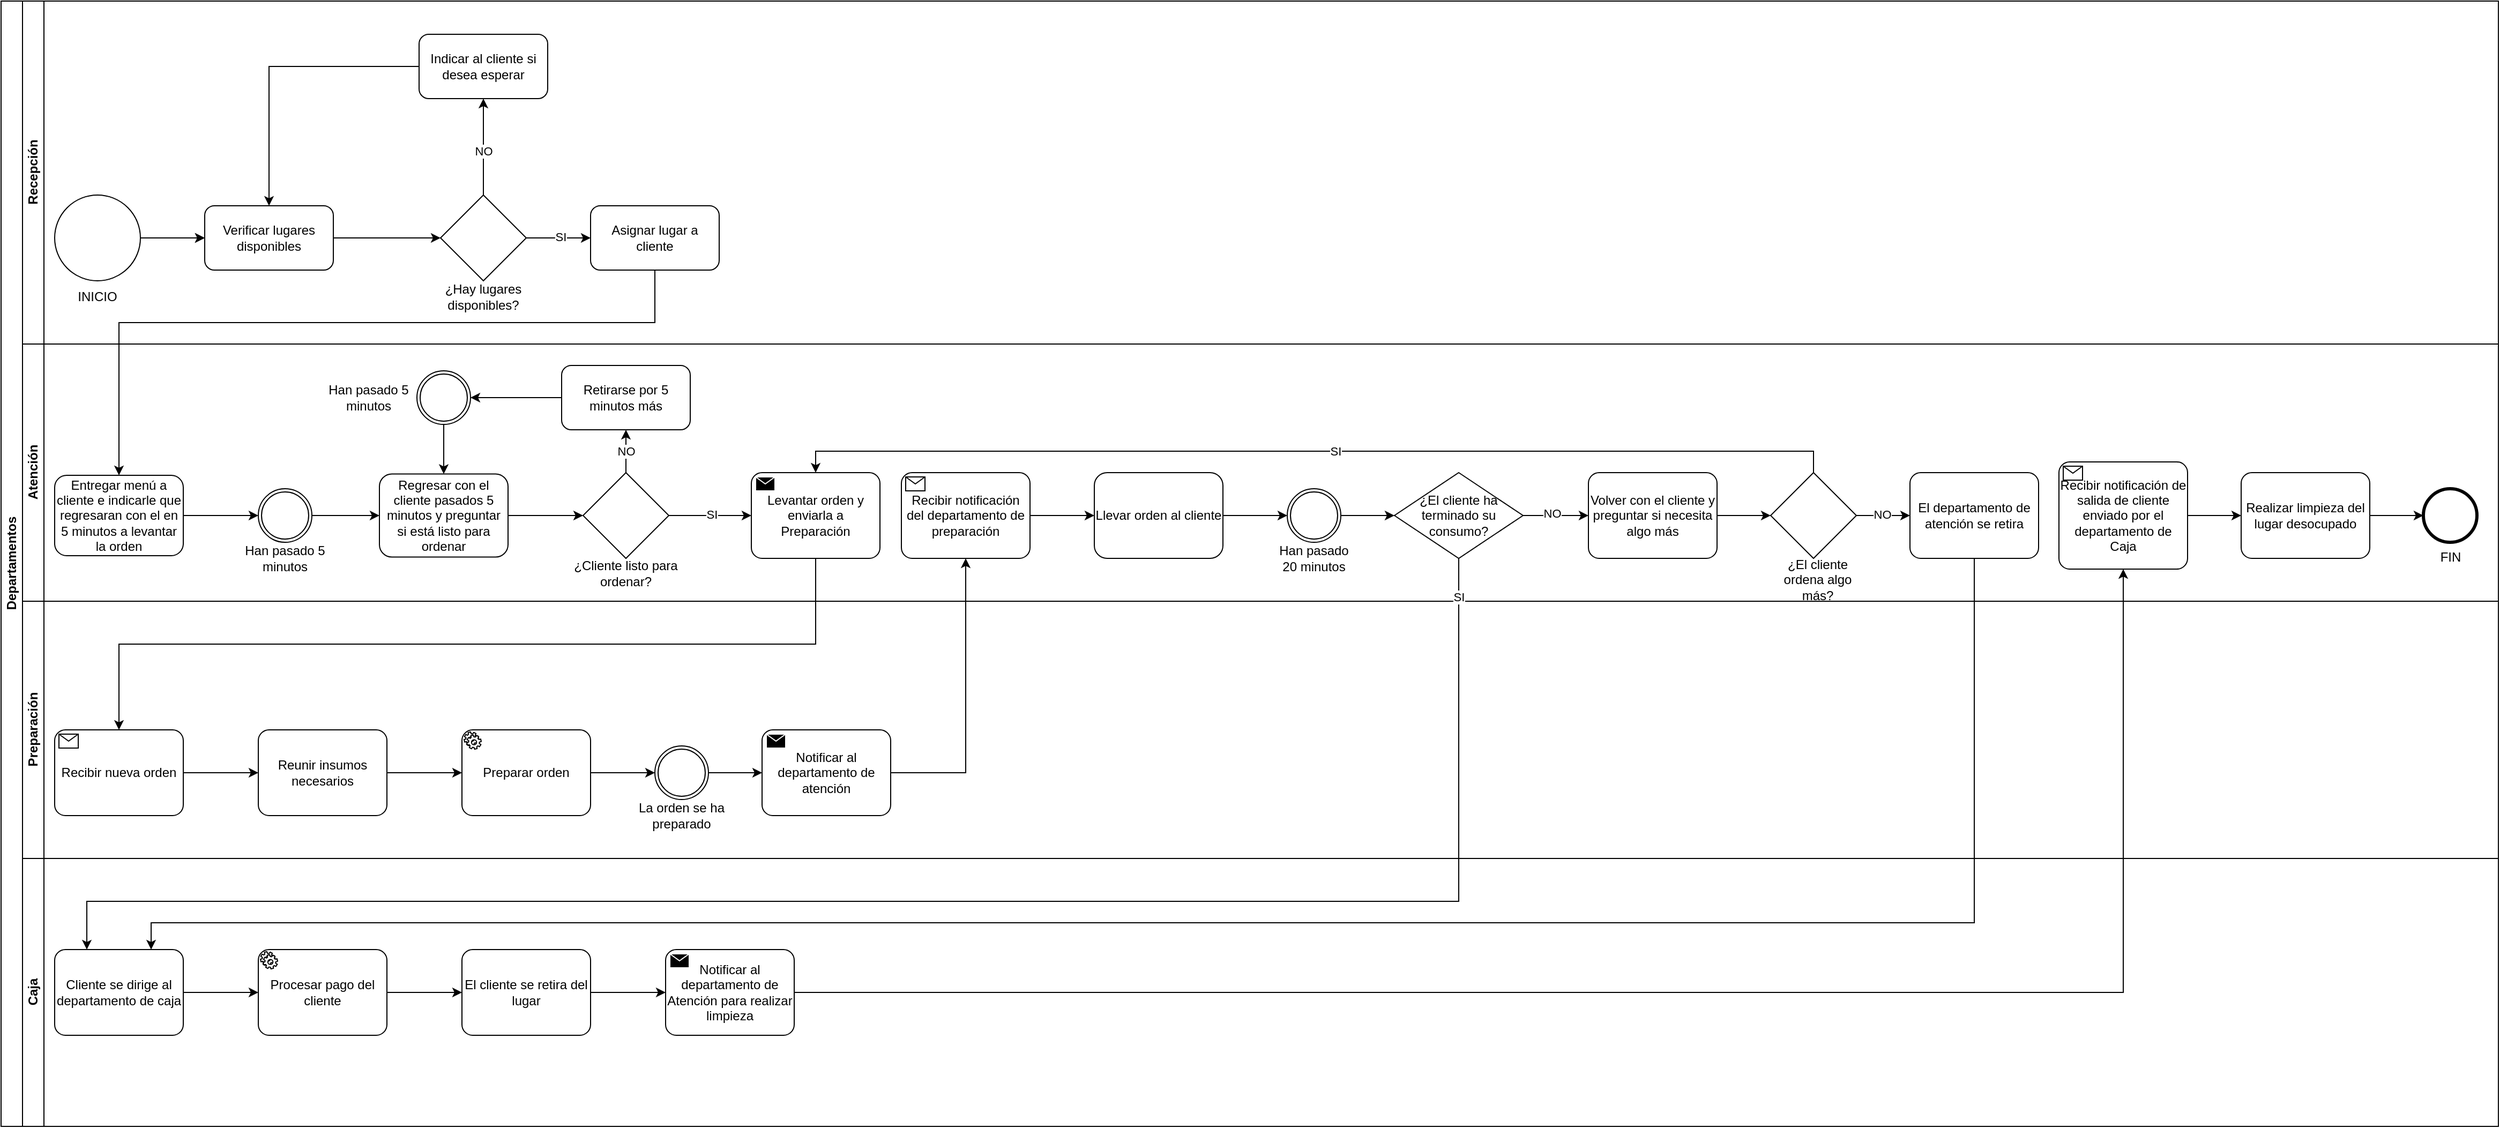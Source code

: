 <mxfile version="24.6.5" type="google">
  <diagram name="Página-1" id="NrdePzJKTQTXTVPasKcM">
    <mxGraphModel grid="1" page="1" gridSize="10" guides="1" tooltips="1" connect="1" arrows="1" fold="1" pageScale="1" pageWidth="1169" pageHeight="827" math="0" shadow="0">
      <root>
        <mxCell id="0" />
        <mxCell id="1" parent="0" />
        <mxCell id="AXfnlpp03v3qMpow7bG9-137" value="" style="group" connectable="0" vertex="1" parent="1">
          <mxGeometry x="10" y="10" width="2330" height="1050" as="geometry" />
        </mxCell>
        <mxCell id="AXfnlpp03v3qMpow7bG9-104" style="edgeStyle=orthogonalEdgeStyle;rounded=0;orthogonalLoop=1;jettySize=auto;html=1;exitX=1;exitY=0.5;exitDx=0;exitDy=0;entryX=0;entryY=0.5;entryDx=0;entryDy=0;entryPerimeter=0;" edge="1" parent="AXfnlpp03v3qMpow7bG9-137" source="AXfnlpp03v3qMpow7bG9-125" target="AXfnlpp03v3qMpow7bG9-96">
          <mxGeometry relative="1" as="geometry">
            <mxPoint x="1320" y="480" as="sourcePoint" />
            <mxPoint x="1530" y="620" as="targetPoint" />
          </mxGeometry>
        </mxCell>
        <mxCell id="AXfnlpp03v3qMpow7bG9-129" value="NO" style="edgeLabel;html=1;align=center;verticalAlign=middle;resizable=0;points=[];container=0;" connectable="0" vertex="1" parent="AXfnlpp03v3qMpow7bG9-104">
          <mxGeometry x="-0.137" y="2" relative="1" as="geometry">
            <mxPoint as="offset" />
          </mxGeometry>
        </mxCell>
        <mxCell id="AXfnlpp03v3qMpow7bG9-13" value="Departamentos" style="swimlane;childLayout=stackLayout;resizeParent=1;resizeParentMax=0;horizontal=0;startSize=20;horizontalStack=0;html=1;container=0;" vertex="1" parent="AXfnlpp03v3qMpow7bG9-137">
          <mxGeometry width="2330" height="1050" as="geometry" />
        </mxCell>
        <mxCell id="AXfnlpp03v3qMpow7bG9-14" value="Recepción" style="swimlane;startSize=20;horizontal=0;html=1;container=0;" vertex="1" parent="AXfnlpp03v3qMpow7bG9-137">
          <mxGeometry x="20" width="2310" height="320" as="geometry" />
        </mxCell>
        <mxCell id="AXfnlpp03v3qMpow7bG9-15" value="Atención" style="swimlane;startSize=20;horizontal=0;html=1;container=0;" vertex="1" parent="AXfnlpp03v3qMpow7bG9-137">
          <mxGeometry x="20" y="320" width="2310" height="240" as="geometry" />
        </mxCell>
        <mxCell id="AXfnlpp03v3qMpow7bG9-16" value="Preparación" style="swimlane;startSize=20;horizontal=0;html=1;container=0;" vertex="1" parent="AXfnlpp03v3qMpow7bG9-137">
          <mxGeometry x="20" y="560" width="2310" height="240" as="geometry" />
        </mxCell>
        <mxCell id="AXfnlpp03v3qMpow7bG9-36" value="" style="edgeStyle=orthogonalEdgeStyle;rounded=0;orthogonalLoop=1;jettySize=auto;html=1;flowAnimation=0;" edge="1" parent="AXfnlpp03v3qMpow7bG9-137" source="AXfnlpp03v3qMpow7bG9-27" target="AXfnlpp03v3qMpow7bG9-35">
          <mxGeometry relative="1" as="geometry">
            <Array as="points">
              <mxPoint x="610" y="300" />
              <mxPoint x="110" y="300" />
            </Array>
          </mxGeometry>
        </mxCell>
        <mxCell id="AXfnlpp03v3qMpow7bG9-76" style="edgeStyle=orthogonalEdgeStyle;rounded=0;orthogonalLoop=1;jettySize=auto;html=1;exitX=0.5;exitY=1;exitDx=0;exitDy=0;exitPerimeter=0;entryX=0.5;entryY=0;entryDx=0;entryDy=0;entryPerimeter=0;" edge="1" parent="AXfnlpp03v3qMpow7bG9-137" source="AXfnlpp03v3qMpow7bG9-70" target="AXfnlpp03v3qMpow7bG9-71">
          <mxGeometry relative="1" as="geometry" />
        </mxCell>
        <mxCell id="AXfnlpp03v3qMpow7bG9-87" style="edgeStyle=orthogonalEdgeStyle;rounded=0;orthogonalLoop=1;jettySize=auto;html=1;exitX=1;exitY=0.5;exitDx=0;exitDy=0;exitPerimeter=0;entryX=0.5;entryY=1;entryDx=0;entryDy=0;entryPerimeter=0;" edge="1" parent="AXfnlpp03v3qMpow7bG9-137" source="AXfnlpp03v3qMpow7bG9-83" target="AXfnlpp03v3qMpow7bG9-86">
          <mxGeometry relative="1" as="geometry" />
        </mxCell>
        <mxCell id="AXfnlpp03v3qMpow7bG9-17" value="Caja" style="swimlane;startSize=20;horizontal=0;html=1;container=0;" vertex="1" parent="AXfnlpp03v3qMpow7bG9-137">
          <mxGeometry x="20" y="800" width="2310" height="250" as="geometry" />
        </mxCell>
        <mxCell id="AXfnlpp03v3qMpow7bG9-122" style="edgeStyle=orthogonalEdgeStyle;rounded=0;orthogonalLoop=1;jettySize=auto;html=1;exitX=1;exitY=0.5;exitDx=0;exitDy=0;exitPerimeter=0;entryX=0.5;entryY=1;entryDx=0;entryDy=0;entryPerimeter=0;" edge="1" parent="AXfnlpp03v3qMpow7bG9-137" source="AXfnlpp03v3qMpow7bG9-115" target="AXfnlpp03v3qMpow7bG9-117">
          <mxGeometry relative="1" as="geometry" />
        </mxCell>
        <mxCell id="AXfnlpp03v3qMpow7bG9-123" style="edgeStyle=orthogonalEdgeStyle;rounded=0;orthogonalLoop=1;jettySize=auto;html=1;exitX=0.5;exitY=1;exitDx=0;exitDy=0;entryX=0.25;entryY=0;entryDx=0;entryDy=0;entryPerimeter=0;" edge="1" parent="AXfnlpp03v3qMpow7bG9-137" source="AXfnlpp03v3qMpow7bG9-125" target="AXfnlpp03v3qMpow7bG9-109">
          <mxGeometry relative="1" as="geometry">
            <mxPoint x="1260" y="520" as="sourcePoint" />
            <mxPoint x="75" y="900" as="targetPoint" />
            <Array as="points">
              <mxPoint x="1360" y="840" />
              <mxPoint x="80" y="840" />
            </Array>
          </mxGeometry>
        </mxCell>
        <mxCell id="AXfnlpp03v3qMpow7bG9-128" value="SI" style="edgeLabel;html=1;align=center;verticalAlign=middle;resizable=0;points=[];container=0;" connectable="0" vertex="1" parent="AXfnlpp03v3qMpow7bG9-123">
          <mxGeometry x="-0.957" relative="1" as="geometry">
            <mxPoint as="offset" />
          </mxGeometry>
        </mxCell>
        <mxCell id="AXfnlpp03v3qMpow7bG9-20" value="" style="edgeStyle=orthogonalEdgeStyle;rounded=0;orthogonalLoop=1;jettySize=auto;html=1;" edge="1" parent="AXfnlpp03v3qMpow7bG9-137" source="AXfnlpp03v3qMpow7bG9-18">
          <mxGeometry relative="1" as="geometry">
            <mxPoint x="190" y="221" as="targetPoint" />
          </mxGeometry>
        </mxCell>
        <mxCell id="AXfnlpp03v3qMpow7bG9-22" value="" style="edgeStyle=orthogonalEdgeStyle;rounded=0;orthogonalLoop=1;jettySize=auto;html=1;" edge="1" parent="AXfnlpp03v3qMpow7bG9-137" source="AXfnlpp03v3qMpow7bG9-18" target="AXfnlpp03v3qMpow7bG9-21">
          <mxGeometry relative="1" as="geometry" />
        </mxCell>
        <mxCell id="AXfnlpp03v3qMpow7bG9-18" value="" style="ellipse;whiteSpace=wrap;html=1;aspect=fixed;container=0;" vertex="1" parent="AXfnlpp03v3qMpow7bG9-137">
          <mxGeometry x="50" y="181" width="80" height="80" as="geometry" />
        </mxCell>
        <mxCell id="AXfnlpp03v3qMpow7bG9-24" value="" style="edgeStyle=orthogonalEdgeStyle;rounded=0;orthogonalLoop=1;jettySize=auto;html=1;" edge="1" parent="AXfnlpp03v3qMpow7bG9-137" source="AXfnlpp03v3qMpow7bG9-21" target="AXfnlpp03v3qMpow7bG9-23">
          <mxGeometry relative="1" as="geometry" />
        </mxCell>
        <mxCell id="AXfnlpp03v3qMpow7bG9-21" value="Verificar lugares disponibles" style="whiteSpace=wrap;html=1;rounded=1;container=0;" vertex="1" parent="AXfnlpp03v3qMpow7bG9-137">
          <mxGeometry x="190" y="191" width="120" height="60" as="geometry" />
        </mxCell>
        <mxCell id="AXfnlpp03v3qMpow7bG9-28" value="" style="edgeStyle=orthogonalEdgeStyle;rounded=0;orthogonalLoop=1;jettySize=auto;html=1;" edge="1" parent="AXfnlpp03v3qMpow7bG9-137" source="AXfnlpp03v3qMpow7bG9-23" target="AXfnlpp03v3qMpow7bG9-27">
          <mxGeometry relative="1" as="geometry" />
        </mxCell>
        <mxCell id="AXfnlpp03v3qMpow7bG9-42" value="SI" style="edgeLabel;html=1;align=center;verticalAlign=middle;resizable=0;points=[];container=0;" connectable="0" vertex="1" parent="AXfnlpp03v3qMpow7bG9-28">
          <mxGeometry x="0.044" y="1" relative="1" as="geometry">
            <mxPoint as="offset" />
          </mxGeometry>
        </mxCell>
        <mxCell id="AXfnlpp03v3qMpow7bG9-30" value="" style="edgeStyle=orthogonalEdgeStyle;rounded=0;orthogonalLoop=1;jettySize=auto;html=1;" edge="1" parent="AXfnlpp03v3qMpow7bG9-137" source="AXfnlpp03v3qMpow7bG9-23" target="AXfnlpp03v3qMpow7bG9-29">
          <mxGeometry relative="1" as="geometry" />
        </mxCell>
        <mxCell id="AXfnlpp03v3qMpow7bG9-43" value="NO" style="edgeLabel;html=1;align=center;verticalAlign=middle;resizable=0;points=[];container=0;" connectable="0" vertex="1" parent="AXfnlpp03v3qMpow7bG9-30">
          <mxGeometry x="-0.052" relative="1" as="geometry">
            <mxPoint y="1" as="offset" />
          </mxGeometry>
        </mxCell>
        <mxCell id="AXfnlpp03v3qMpow7bG9-23" value="" style="rhombus;whiteSpace=wrap;html=1;container=0;" vertex="1" parent="AXfnlpp03v3qMpow7bG9-137">
          <mxGeometry x="410" y="181" width="80" height="80" as="geometry" />
        </mxCell>
        <mxCell id="AXfnlpp03v3qMpow7bG9-25" value="INICIO" style="text;html=1;align=center;verticalAlign=middle;whiteSpace=wrap;rounded=0;container=0;" vertex="1" parent="AXfnlpp03v3qMpow7bG9-137">
          <mxGeometry x="60" y="261" width="60" height="30" as="geometry" />
        </mxCell>
        <mxCell id="AXfnlpp03v3qMpow7bG9-26" value="¿Hay lugares disponibles?" style="text;html=1;align=center;verticalAlign=middle;whiteSpace=wrap;rounded=0;container=0;" vertex="1" parent="AXfnlpp03v3qMpow7bG9-137">
          <mxGeometry x="400" y="261" width="100" height="30" as="geometry" />
        </mxCell>
        <mxCell id="AXfnlpp03v3qMpow7bG9-27" value="Asignar lugar a cliente" style="whiteSpace=wrap;html=1;rounded=1;container=0;" vertex="1" parent="AXfnlpp03v3qMpow7bG9-137">
          <mxGeometry x="550" y="191" width="120" height="60" as="geometry" />
        </mxCell>
        <mxCell id="AXfnlpp03v3qMpow7bG9-34" style="edgeStyle=orthogonalEdgeStyle;rounded=0;orthogonalLoop=1;jettySize=auto;html=1;exitX=0;exitY=0.5;exitDx=0;exitDy=0;entryX=0.5;entryY=0;entryDx=0;entryDy=0;" edge="1" parent="AXfnlpp03v3qMpow7bG9-137" source="AXfnlpp03v3qMpow7bG9-29" target="AXfnlpp03v3qMpow7bG9-21">
          <mxGeometry relative="1" as="geometry" />
        </mxCell>
        <mxCell id="AXfnlpp03v3qMpow7bG9-29" value="Indicar al cliente si desea esperar" style="whiteSpace=wrap;html=1;rounded=1;container=0;" vertex="1" parent="AXfnlpp03v3qMpow7bG9-137">
          <mxGeometry x="390" y="31" width="120" height="60" as="geometry" />
        </mxCell>
        <mxCell id="AXfnlpp03v3qMpow7bG9-38" value="" style="edgeStyle=orthogonalEdgeStyle;rounded=0;orthogonalLoop=1;jettySize=auto;html=1;exitX=1;exitY=0.5;exitDx=0;exitDy=0;exitPerimeter=0;" edge="1" parent="AXfnlpp03v3qMpow7bG9-137" source="AXfnlpp03v3qMpow7bG9-63" target="AXfnlpp03v3qMpow7bG9-37">
          <mxGeometry relative="1" as="geometry">
            <mxPoint x="310" y="480" as="sourcePoint" />
          </mxGeometry>
        </mxCell>
        <mxCell id="AXfnlpp03v3qMpow7bG9-35" value="Entregar menú a cliente e indicarle que regresaran con el en 5 minutos a levantar la orden" style="whiteSpace=wrap;html=1;rounded=1;container=0;" vertex="1" parent="AXfnlpp03v3qMpow7bG9-137">
          <mxGeometry x="50" y="442.5" width="120" height="75" as="geometry" />
        </mxCell>
        <mxCell id="AXfnlpp03v3qMpow7bG9-63" value="" style="points=[[0.145,0.145,0],[0.5,0,0],[0.855,0.145,0],[1,0.5,0],[0.855,0.855,0],[0.5,1,0],[0.145,0.855,0],[0,0.5,0]];shape=mxgraph.bpmn.event;html=1;verticalLabelPosition=bottom;labelBackgroundColor=#ffffff;verticalAlign=top;align=center;perimeter=ellipsePerimeter;outlineConnect=0;aspect=fixed;outline=throwing;symbol=general;container=0;" vertex="1" parent="AXfnlpp03v3qMpow7bG9-137">
          <mxGeometry x="240" y="455" width="50" height="50" as="geometry" />
        </mxCell>
        <mxCell id="AXfnlpp03v3qMpow7bG9-64" value="Han pasado 5 minutos" style="text;html=1;align=center;verticalAlign=middle;whiteSpace=wrap;rounded=0;container=0;" vertex="1" parent="AXfnlpp03v3qMpow7bG9-137">
          <mxGeometry x="220" y="505" width="90" height="30" as="geometry" />
        </mxCell>
        <mxCell id="AXfnlpp03v3qMpow7bG9-66" style="edgeStyle=orthogonalEdgeStyle;rounded=0;orthogonalLoop=1;jettySize=auto;html=1;exitX=1;exitY=0.5;exitDx=0;exitDy=0;entryX=0;entryY=0.5;entryDx=0;entryDy=0;entryPerimeter=0;" edge="1" parent="AXfnlpp03v3qMpow7bG9-137" source="AXfnlpp03v3qMpow7bG9-35" target="AXfnlpp03v3qMpow7bG9-63">
          <mxGeometry relative="1" as="geometry" />
        </mxCell>
        <mxCell id="AXfnlpp03v3qMpow7bG9-37" value="Regresar con el cliente pasados 5 minutos y preguntar si está listo para ordenar" style="whiteSpace=wrap;html=1;rounded=1;container=0;" vertex="1" parent="AXfnlpp03v3qMpow7bG9-137">
          <mxGeometry x="353" y="441.25" width="120" height="77.5" as="geometry" />
        </mxCell>
        <mxCell id="AXfnlpp03v3qMpow7bG9-50" value="" style="edgeStyle=orthogonalEdgeStyle;rounded=0;orthogonalLoop=1;jettySize=auto;html=1;entryX=0;entryY=0.5;entryDx=0;entryDy=0;entryPerimeter=0;" edge="1" parent="AXfnlpp03v3qMpow7bG9-137" source="AXfnlpp03v3qMpow7bG9-44" target="AXfnlpp03v3qMpow7bG9-70">
          <mxGeometry relative="1" as="geometry">
            <mxPoint x="693" y="480" as="targetPoint" />
          </mxGeometry>
        </mxCell>
        <mxCell id="AXfnlpp03v3qMpow7bG9-55" value="SI" style="edgeLabel;html=1;align=center;verticalAlign=middle;resizable=0;points=[];container=0;" connectable="0" vertex="1" parent="AXfnlpp03v3qMpow7bG9-50">
          <mxGeometry x="0.044" y="1" relative="1" as="geometry">
            <mxPoint as="offset" />
          </mxGeometry>
        </mxCell>
        <mxCell id="AXfnlpp03v3qMpow7bG9-52" value="" style="edgeStyle=orthogonalEdgeStyle;rounded=0;orthogonalLoop=1;jettySize=auto;html=1;" edge="1" parent="AXfnlpp03v3qMpow7bG9-137" source="AXfnlpp03v3qMpow7bG9-44" target="AXfnlpp03v3qMpow7bG9-51">
          <mxGeometry relative="1" as="geometry" />
        </mxCell>
        <mxCell id="AXfnlpp03v3qMpow7bG9-56" value="NO" style="edgeLabel;html=1;align=center;verticalAlign=middle;resizable=0;points=[];container=0;" connectable="0" vertex="1" parent="AXfnlpp03v3qMpow7bG9-52">
          <mxGeometry x="0.059" y="2" relative="1" as="geometry">
            <mxPoint x="2" y="1" as="offset" />
          </mxGeometry>
        </mxCell>
        <mxCell id="AXfnlpp03v3qMpow7bG9-44" value="" style="rhombus;whiteSpace=wrap;html=1;rounded=0;container=0;" vertex="1" parent="AXfnlpp03v3qMpow7bG9-137">
          <mxGeometry x="543" y="440" width="80" height="80" as="geometry" />
        </mxCell>
        <mxCell id="AXfnlpp03v3qMpow7bG9-48" value="¿Cliente listo para ordenar?" style="text;html=1;align=center;verticalAlign=middle;whiteSpace=wrap;rounded=0;container=0;" vertex="1" parent="AXfnlpp03v3qMpow7bG9-137">
          <mxGeometry x="533" y="518.75" width="100" height="30" as="geometry" />
        </mxCell>
        <mxCell id="AXfnlpp03v3qMpow7bG9-51" value="Retirarse por 5 minutos más" style="whiteSpace=wrap;html=1;rounded=1;container=0;" vertex="1" parent="AXfnlpp03v3qMpow7bG9-137">
          <mxGeometry x="523" y="340" width="120" height="60" as="geometry" />
        </mxCell>
        <mxCell id="AXfnlpp03v3qMpow7bG9-45" value="" style="edgeStyle=orthogonalEdgeStyle;rounded=0;orthogonalLoop=1;jettySize=auto;html=1;" edge="1" parent="AXfnlpp03v3qMpow7bG9-137" source="AXfnlpp03v3qMpow7bG9-37" target="AXfnlpp03v3qMpow7bG9-44">
          <mxGeometry relative="1" as="geometry" />
        </mxCell>
        <mxCell id="AXfnlpp03v3qMpow7bG9-69" style="edgeStyle=orthogonalEdgeStyle;rounded=0;orthogonalLoop=1;jettySize=auto;html=1;exitX=0.5;exitY=1;exitDx=0;exitDy=0;exitPerimeter=0;entryX=0.5;entryY=0;entryDx=0;entryDy=0;" edge="1" parent="AXfnlpp03v3qMpow7bG9-137" source="AXfnlpp03v3qMpow7bG9-67" target="AXfnlpp03v3qMpow7bG9-37">
          <mxGeometry relative="1" as="geometry" />
        </mxCell>
        <mxCell id="AXfnlpp03v3qMpow7bG9-67" value="" style="points=[[0.145,0.145,0],[0.5,0,0],[0.855,0.145,0],[1,0.5,0],[0.855,0.855,0],[0.5,1,0],[0.145,0.855,0],[0,0.5,0]];shape=mxgraph.bpmn.event;html=1;verticalLabelPosition=bottom;labelBackgroundColor=#ffffff;verticalAlign=top;align=center;perimeter=ellipsePerimeter;outlineConnect=0;aspect=fixed;outline=throwing;symbol=general;container=0;" vertex="1" parent="AXfnlpp03v3qMpow7bG9-137">
          <mxGeometry x="388" y="345" width="50" height="50" as="geometry" />
        </mxCell>
        <mxCell id="AXfnlpp03v3qMpow7bG9-57" style="edgeStyle=orthogonalEdgeStyle;rounded=0;orthogonalLoop=1;jettySize=auto;html=1;exitX=0;exitY=0.5;exitDx=0;exitDy=0;" edge="1" parent="AXfnlpp03v3qMpow7bG9-137" source="AXfnlpp03v3qMpow7bG9-51" target="AXfnlpp03v3qMpow7bG9-67">
          <mxGeometry relative="1" as="geometry">
            <mxPoint x="480" y="370" as="targetPoint" />
          </mxGeometry>
        </mxCell>
        <mxCell id="AXfnlpp03v3qMpow7bG9-68" value="Han pasado 5 minutos" style="text;html=1;align=center;verticalAlign=middle;whiteSpace=wrap;rounded=0;container=0;" vertex="1" parent="AXfnlpp03v3qMpow7bG9-137">
          <mxGeometry x="298" y="355" width="90" height="30" as="geometry" />
        </mxCell>
        <mxCell id="AXfnlpp03v3qMpow7bG9-70" value="Levantar orden y enviarla a Preparación" style="points=[[0.25,0,0],[0.5,0,0],[0.75,0,0],[1,0.25,0],[1,0.5,0],[1,0.75,0],[0.75,1,0],[0.5,1,0],[0.25,1,0],[0,0.75,0],[0,0.5,0],[0,0.25,0]];shape=mxgraph.bpmn.task;whiteSpace=wrap;rectStyle=rounded;size=10;html=1;container=0;expand=0;collapsible=0;taskMarker=send;" vertex="1" parent="AXfnlpp03v3qMpow7bG9-137">
          <mxGeometry x="700" y="440" width="120" height="80" as="geometry" />
        </mxCell>
        <mxCell id="AXfnlpp03v3qMpow7bG9-90" value="" style="edgeStyle=orthogonalEdgeStyle;rounded=0;orthogonalLoop=1;jettySize=auto;html=1;" edge="1" parent="AXfnlpp03v3qMpow7bG9-137" source="AXfnlpp03v3qMpow7bG9-86" target="AXfnlpp03v3qMpow7bG9-89">
          <mxGeometry relative="1" as="geometry" />
        </mxCell>
        <mxCell id="AXfnlpp03v3qMpow7bG9-86" value="Recibir notificación del departamento de preparación" style="points=[[0.25,0,0],[0.5,0,0],[0.75,0,0],[1,0.25,0],[1,0.5,0],[1,0.75,0],[0.75,1,0],[0.5,1,0],[0.25,1,0],[0,0.75,0],[0,0.5,0],[0,0.25,0]];shape=mxgraph.bpmn.task;whiteSpace=wrap;rectStyle=rounded;size=10;html=1;container=0;expand=0;collapsible=0;taskMarker=receive;" vertex="1" parent="AXfnlpp03v3qMpow7bG9-137">
          <mxGeometry x="840" y="440" width="120" height="80" as="geometry" />
        </mxCell>
        <mxCell id="AXfnlpp03v3qMpow7bG9-89" value="Llevar orden al cliente" style="rounded=1;whiteSpace=wrap;html=1;container=0;" vertex="1" parent="AXfnlpp03v3qMpow7bG9-137">
          <mxGeometry x="1020" y="440" width="120" height="80" as="geometry" />
        </mxCell>
        <mxCell id="AXfnlpp03v3qMpow7bG9-98" value="" style="edgeStyle=orthogonalEdgeStyle;rounded=0;orthogonalLoop=1;jettySize=auto;html=1;" edge="1" parent="AXfnlpp03v3qMpow7bG9-137" source="AXfnlpp03v3qMpow7bG9-96" target="AXfnlpp03v3qMpow7bG9-97">
          <mxGeometry relative="1" as="geometry" />
        </mxCell>
        <mxCell id="AXfnlpp03v3qMpow7bG9-96" value="&lt;span style=&quot;background-color: rgb(255, 255, 255);&quot;&gt;Volver con el cliente y preguntar si necesita algo más&lt;/span&gt;" style="points=[[0.25,0,0],[0.5,0,0],[0.75,0,0],[1,0.25,0],[1,0.5,0],[1,0.75,0],[0.75,1,0],[0.5,1,0],[0.25,1,0],[0,0.75,0],[0,0.5,0],[0,0.25,0]];shape=mxgraph.bpmn.task;whiteSpace=wrap;rectStyle=rounded;size=10;html=1;container=0;expand=0;collapsible=0;taskMarker=abstract;" vertex="1" parent="AXfnlpp03v3qMpow7bG9-137">
          <mxGeometry x="1481" y="440" width="120" height="80" as="geometry" />
        </mxCell>
        <mxCell id="AXfnlpp03v3qMpow7bG9-97" value="" style="rhombus;whiteSpace=wrap;html=1;container=0;" vertex="1" parent="AXfnlpp03v3qMpow7bG9-137">
          <mxGeometry x="1651" y="440" width="80" height="80" as="geometry" />
        </mxCell>
        <mxCell id="AXfnlpp03v3qMpow7bG9-99" style="edgeStyle=orthogonalEdgeStyle;rounded=0;orthogonalLoop=1;jettySize=auto;html=1;exitX=0.5;exitY=0;exitDx=0;exitDy=0;entryX=0.5;entryY=0;entryDx=0;entryDy=0;entryPerimeter=0;" edge="1" parent="AXfnlpp03v3qMpow7bG9-137" source="AXfnlpp03v3qMpow7bG9-97" target="AXfnlpp03v3qMpow7bG9-70">
          <mxGeometry relative="1" as="geometry" />
        </mxCell>
        <mxCell id="AXfnlpp03v3qMpow7bG9-100" value="SI" style="edgeLabel;html=1;align=center;verticalAlign=middle;resizable=0;points=[];container=0;" connectable="0" vertex="1" parent="AXfnlpp03v3qMpow7bG9-99">
          <mxGeometry x="-0.04" relative="1" as="geometry">
            <mxPoint as="offset" />
          </mxGeometry>
        </mxCell>
        <mxCell id="AXfnlpp03v3qMpow7bG9-136" style="edgeStyle=orthogonalEdgeStyle;rounded=0;orthogonalLoop=1;jettySize=auto;html=1;exitX=0.5;exitY=1;exitDx=0;exitDy=0;exitPerimeter=0;entryX=0.75;entryY=0;entryDx=0;entryDy=0;entryPerimeter=0;" edge="1" parent="AXfnlpp03v3qMpow7bG9-137" source="AXfnlpp03v3qMpow7bG9-101" target="AXfnlpp03v3qMpow7bG9-109">
          <mxGeometry relative="1" as="geometry">
            <mxPoint x="1420" y="890" as="targetPoint" />
            <Array as="points">
              <mxPoint x="1841" y="860" />
              <mxPoint x="140" y="860" />
            </Array>
          </mxGeometry>
        </mxCell>
        <mxCell id="AXfnlpp03v3qMpow7bG9-101" value="El departamento de atención se retira" style="points=[[0.25,0,0],[0.5,0,0],[0.75,0,0],[1,0.25,0],[1,0.5,0],[1,0.75,0],[0.75,1,0],[0.5,1,0],[0.25,1,0],[0,0.75,0],[0,0.5,0],[0,0.25,0]];shape=mxgraph.bpmn.task;whiteSpace=wrap;rectStyle=rounded;size=10;html=1;container=0;expand=0;collapsible=0;taskMarker=abstract;" vertex="1" parent="AXfnlpp03v3qMpow7bG9-137">
          <mxGeometry x="1781" y="440" width="120" height="80" as="geometry" />
        </mxCell>
        <mxCell id="AXfnlpp03v3qMpow7bG9-105" style="edgeStyle=orthogonalEdgeStyle;rounded=0;orthogonalLoop=1;jettySize=auto;html=1;exitX=1;exitY=0.5;exitDx=0;exitDy=0;entryX=0;entryY=0.5;entryDx=0;entryDy=0;entryPerimeter=0;" edge="1" parent="AXfnlpp03v3qMpow7bG9-137" source="AXfnlpp03v3qMpow7bG9-97" target="AXfnlpp03v3qMpow7bG9-101">
          <mxGeometry relative="1" as="geometry" />
        </mxCell>
        <mxCell id="AXfnlpp03v3qMpow7bG9-106" value="NO" style="edgeLabel;html=1;align=center;verticalAlign=middle;resizable=0;points=[];container=0;" connectable="0" vertex="1" parent="AXfnlpp03v3qMpow7bG9-105">
          <mxGeometry x="-0.04" y="1" relative="1" as="geometry">
            <mxPoint as="offset" />
          </mxGeometry>
        </mxCell>
        <mxCell id="AXfnlpp03v3qMpow7bG9-117" value="Recibir notificación de salida de cliente enviado por el departamento de Caja" style="points=[[0.25,0,0],[0.5,0,0],[0.75,0,0],[1,0.25,0],[1,0.5,0],[1,0.75,0],[0.75,1,0],[0.5,1,0],[0.25,1,0],[0,0.75,0],[0,0.5,0],[0,0.25,0]];shape=mxgraph.bpmn.task;whiteSpace=wrap;rectStyle=rounded;size=10;html=1;container=0;expand=0;collapsible=0;taskMarker=receive;" vertex="1" parent="AXfnlpp03v3qMpow7bG9-137">
          <mxGeometry x="1920" y="430" width="120" height="100" as="geometry" />
        </mxCell>
        <mxCell id="AXfnlpp03v3qMpow7bG9-118" value="Realizar limpieza del lugar desocupado" style="points=[[0.25,0,0],[0.5,0,0],[0.75,0,0],[1,0.25,0],[1,0.5,0],[1,0.75,0],[0.75,1,0],[0.5,1,0],[0.25,1,0],[0,0.75,0],[0,0.5,0],[0,0.25,0]];shape=mxgraph.bpmn.task;whiteSpace=wrap;rectStyle=rounded;size=10;html=1;container=0;expand=0;collapsible=0;taskMarker=abstract;" vertex="1" parent="AXfnlpp03v3qMpow7bG9-137">
          <mxGeometry x="2090" y="440" width="120" height="80" as="geometry" />
        </mxCell>
        <mxCell id="AXfnlpp03v3qMpow7bG9-119" style="edgeStyle=orthogonalEdgeStyle;rounded=0;orthogonalLoop=1;jettySize=auto;html=1;exitX=1;exitY=0.5;exitDx=0;exitDy=0;exitPerimeter=0;entryX=0;entryY=0.5;entryDx=0;entryDy=0;entryPerimeter=0;" edge="1" parent="AXfnlpp03v3qMpow7bG9-137" source="AXfnlpp03v3qMpow7bG9-117" target="AXfnlpp03v3qMpow7bG9-118">
          <mxGeometry relative="1" as="geometry" />
        </mxCell>
        <mxCell id="AXfnlpp03v3qMpow7bG9-120" value="FIN" style="points=[[0.145,0.145,0],[0.5,0,0],[0.855,0.145,0],[1,0.5,0],[0.855,0.855,0],[0.5,1,0],[0.145,0.855,0],[0,0.5,0]];shape=mxgraph.bpmn.event;html=1;verticalLabelPosition=bottom;labelBackgroundColor=#ffffff;verticalAlign=top;align=center;perimeter=ellipsePerimeter;outlineConnect=0;aspect=fixed;outline=end;symbol=terminate2;container=0;" vertex="1" parent="AXfnlpp03v3qMpow7bG9-137">
          <mxGeometry x="2260" y="455" width="50" height="50" as="geometry" />
        </mxCell>
        <mxCell id="AXfnlpp03v3qMpow7bG9-121" style="edgeStyle=orthogonalEdgeStyle;rounded=0;orthogonalLoop=1;jettySize=auto;html=1;exitX=1;exitY=0.5;exitDx=0;exitDy=0;exitPerimeter=0;entryX=0;entryY=0.5;entryDx=0;entryDy=0;entryPerimeter=0;" edge="1" parent="AXfnlpp03v3qMpow7bG9-137" source="AXfnlpp03v3qMpow7bG9-118" target="AXfnlpp03v3qMpow7bG9-120">
          <mxGeometry relative="1" as="geometry" />
        </mxCell>
        <mxCell id="AXfnlpp03v3qMpow7bG9-74" value="" style="edgeStyle=orthogonalEdgeStyle;rounded=0;orthogonalLoop=1;jettySize=auto;html=1;entryX=0;entryY=0.5;entryDx=0;entryDy=0;entryPerimeter=0;" edge="1" parent="AXfnlpp03v3qMpow7bG9-137" source="AXfnlpp03v3qMpow7bG9-71" target="AXfnlpp03v3qMpow7bG9-75">
          <mxGeometry relative="1" as="geometry">
            <mxPoint x="210" y="720" as="targetPoint" />
          </mxGeometry>
        </mxCell>
        <mxCell id="AXfnlpp03v3qMpow7bG9-71" value="Recibir nueva orden" style="points=[[0.25,0,0],[0.5,0,0],[0.75,0,0],[1,0.25,0],[1,0.5,0],[1,0.75,0],[0.75,1,0],[0.5,1,0],[0.25,1,0],[0,0.75,0],[0,0.5,0],[0,0.25,0]];shape=mxgraph.bpmn.task;whiteSpace=wrap;rectStyle=rounded;size=10;html=1;container=0;expand=0;collapsible=0;taskMarker=receive;" vertex="1" parent="AXfnlpp03v3qMpow7bG9-137">
          <mxGeometry x="50" y="680" width="120" height="80" as="geometry" />
        </mxCell>
        <mxCell id="AXfnlpp03v3qMpow7bG9-75" value="Reunir insumos necesarios" style="points=[[0.25,0,0],[0.5,0,0],[0.75,0,0],[1,0.25,0],[1,0.5,0],[1,0.75,0],[0.75,1,0],[0.5,1,0],[0.25,1,0],[0,0.75,0],[0,0.5,0],[0,0.25,0]];shape=mxgraph.bpmn.task;whiteSpace=wrap;rectStyle=rounded;size=10;html=1;container=0;expand=0;collapsible=0;taskMarker=abstract;" vertex="1" parent="AXfnlpp03v3qMpow7bG9-137">
          <mxGeometry x="240" y="680" width="120" height="80" as="geometry" />
        </mxCell>
        <mxCell id="AXfnlpp03v3qMpow7bG9-77" value="Preparar orden" style="points=[[0.25,0,0],[0.5,0,0],[0.75,0,0],[1,0.25,0],[1,0.5,0],[1,0.75,0],[0.75,1,0],[0.5,1,0],[0.25,1,0],[0,0.75,0],[0,0.5,0],[0,0.25,0]];shape=mxgraph.bpmn.task;whiteSpace=wrap;rectStyle=rounded;size=10;html=1;container=0;expand=0;collapsible=0;taskMarker=service;" vertex="1" parent="AXfnlpp03v3qMpow7bG9-137">
          <mxGeometry x="430" y="680" width="120" height="80" as="geometry" />
        </mxCell>
        <mxCell id="AXfnlpp03v3qMpow7bG9-78" style="edgeStyle=orthogonalEdgeStyle;rounded=0;orthogonalLoop=1;jettySize=auto;html=1;exitX=1;exitY=0.5;exitDx=0;exitDy=0;exitPerimeter=0;entryX=0;entryY=0.5;entryDx=0;entryDy=0;entryPerimeter=0;" edge="1" parent="AXfnlpp03v3qMpow7bG9-137" source="AXfnlpp03v3qMpow7bG9-75" target="AXfnlpp03v3qMpow7bG9-77">
          <mxGeometry relative="1" as="geometry" />
        </mxCell>
        <mxCell id="AXfnlpp03v3qMpow7bG9-79" value="" style="points=[[0.145,0.145,0],[0.5,0,0],[0.855,0.145,0],[1,0.5,0],[0.855,0.855,0],[0.5,1,0],[0.145,0.855,0],[0,0.5,0]];shape=mxgraph.bpmn.event;html=1;verticalLabelPosition=bottom;labelBackgroundColor=#ffffff;verticalAlign=top;align=center;perimeter=ellipsePerimeter;outlineConnect=0;aspect=fixed;outline=throwing;symbol=general;container=0;" vertex="1" parent="AXfnlpp03v3qMpow7bG9-137">
          <mxGeometry x="610" y="695" width="50" height="50" as="geometry" />
        </mxCell>
        <mxCell id="AXfnlpp03v3qMpow7bG9-80" style="edgeStyle=orthogonalEdgeStyle;rounded=0;orthogonalLoop=1;jettySize=auto;html=1;exitX=1;exitY=0.5;exitDx=0;exitDy=0;exitPerimeter=0;entryX=0;entryY=0.5;entryDx=0;entryDy=0;entryPerimeter=0;" edge="1" parent="AXfnlpp03v3qMpow7bG9-137" source="AXfnlpp03v3qMpow7bG9-77" target="AXfnlpp03v3qMpow7bG9-79">
          <mxGeometry relative="1" as="geometry" />
        </mxCell>
        <mxCell id="AXfnlpp03v3qMpow7bG9-81" value="La orden se ha preparado" style="text;html=1;align=center;verticalAlign=middle;whiteSpace=wrap;rounded=0;container=0;" vertex="1" parent="AXfnlpp03v3qMpow7bG9-137">
          <mxGeometry x="590" y="745" width="90" height="30" as="geometry" />
        </mxCell>
        <mxCell id="AXfnlpp03v3qMpow7bG9-83" value="Notificar al departamento de atención" style="points=[[0.25,0,0],[0.5,0,0],[0.75,0,0],[1,0.25,0],[1,0.5,0],[1,0.75,0],[0.75,1,0],[0.5,1,0],[0.25,1,0],[0,0.75,0],[0,0.5,0],[0,0.25,0]];shape=mxgraph.bpmn.task;whiteSpace=wrap;rectStyle=rounded;size=10;html=1;container=0;expand=0;collapsible=0;taskMarker=send;" vertex="1" parent="AXfnlpp03v3qMpow7bG9-137">
          <mxGeometry x="710" y="680" width="120" height="80" as="geometry" />
        </mxCell>
        <mxCell id="AXfnlpp03v3qMpow7bG9-84" style="edgeStyle=orthogonalEdgeStyle;rounded=0;orthogonalLoop=1;jettySize=auto;html=1;exitX=1;exitY=0.5;exitDx=0;exitDy=0;exitPerimeter=0;entryX=0;entryY=0.5;entryDx=0;entryDy=0;entryPerimeter=0;" edge="1" parent="AXfnlpp03v3qMpow7bG9-137" source="AXfnlpp03v3qMpow7bG9-79" target="AXfnlpp03v3qMpow7bG9-83">
          <mxGeometry relative="1" as="geometry" />
        </mxCell>
        <mxCell id="AXfnlpp03v3qMpow7bG9-130" style="edgeStyle=orthogonalEdgeStyle;rounded=0;orthogonalLoop=1;jettySize=auto;html=1;exitX=1;exitY=0.5;exitDx=0;exitDy=0;entryX=0;entryY=0.5;entryDx=0;entryDy=0;entryPerimeter=0;" edge="1" parent="AXfnlpp03v3qMpow7bG9-137" source="AXfnlpp03v3qMpow7bG9-89" target="AXfnlpp03v3qMpow7bG9-91">
          <mxGeometry relative="1" as="geometry" />
        </mxCell>
        <mxCell id="AXfnlpp03v3qMpow7bG9-133" style="edgeStyle=orthogonalEdgeStyle;rounded=0;orthogonalLoop=1;jettySize=auto;html=1;exitX=1;exitY=0.5;exitDx=0;exitDy=0;exitPerimeter=0;entryX=0;entryY=0.5;entryDx=0;entryDy=0;" edge="1" parent="AXfnlpp03v3qMpow7bG9-137" source="AXfnlpp03v3qMpow7bG9-91" target="AXfnlpp03v3qMpow7bG9-125">
          <mxGeometry relative="1" as="geometry" />
        </mxCell>
        <mxCell id="AXfnlpp03v3qMpow7bG9-91" value="" style="points=[[0.145,0.145,0],[0.5,0,0],[0.855,0.145,0],[1,0.5,0],[0.855,0.855,0],[0.5,1,0],[0.145,0.855,0],[0,0.5,0]];shape=mxgraph.bpmn.event;html=1;verticalLabelPosition=bottom;labelBackgroundColor=#ffffff;verticalAlign=top;align=center;perimeter=ellipsePerimeter;outlineConnect=0;aspect=fixed;outline=throwing;symbol=general;container=0;" vertex="1" parent="AXfnlpp03v3qMpow7bG9-137">
          <mxGeometry x="1200" y="455" width="50" height="50" as="geometry" />
        </mxCell>
        <mxCell id="AXfnlpp03v3qMpow7bG9-93" value="Han pasado 20 minutos" style="text;html=1;align=center;verticalAlign=middle;whiteSpace=wrap;rounded=0;container=0;" vertex="1" parent="AXfnlpp03v3qMpow7bG9-137">
          <mxGeometry x="1190" y="505" width="70" height="30" as="geometry" />
        </mxCell>
        <mxCell id="AXfnlpp03v3qMpow7bG9-125" value="¿El cliente ha terminado su consumo?" style="rhombus;whiteSpace=wrap;html=1;container=0;" vertex="1" parent="AXfnlpp03v3qMpow7bG9-137">
          <mxGeometry x="1300" y="440" width="120" height="80" as="geometry" />
        </mxCell>
        <mxCell id="AXfnlpp03v3qMpow7bG9-134" value="¿El cliente ordena algo más?" style="text;html=1;align=center;verticalAlign=middle;whiteSpace=wrap;rounded=0;container=0;" vertex="1" parent="AXfnlpp03v3qMpow7bG9-137">
          <mxGeometry x="1660" y="525" width="70" height="30" as="geometry" />
        </mxCell>
        <mxCell id="AXfnlpp03v3qMpow7bG9-109" value="Cliente se dirige al departamento de caja" style="points=[[0.25,0,0],[0.5,0,0],[0.75,0,0],[1,0.25,0],[1,0.5,0],[1,0.75,0],[0.75,1,0],[0.5,1,0],[0.25,1,0],[0,0.75,0],[0,0.5,0],[0,0.25,0]];shape=mxgraph.bpmn.task;whiteSpace=wrap;rectStyle=rounded;size=10;html=1;container=0;expand=0;collapsible=0;taskMarker=abstract;" vertex="1" parent="AXfnlpp03v3qMpow7bG9-137">
          <mxGeometry x="50" y="885" width="120" height="80" as="geometry" />
        </mxCell>
        <mxCell id="AXfnlpp03v3qMpow7bG9-111" value="Procesar pago del cliente" style="points=[[0.25,0,0],[0.5,0,0],[0.75,0,0],[1,0.25,0],[1,0.5,0],[1,0.75,0],[0.75,1,0],[0.5,1,0],[0.25,1,0],[0,0.75,0],[0,0.5,0],[0,0.25,0]];shape=mxgraph.bpmn.task;whiteSpace=wrap;rectStyle=rounded;size=10;html=1;container=0;expand=0;collapsible=0;taskMarker=service;" vertex="1" parent="AXfnlpp03v3qMpow7bG9-137">
          <mxGeometry x="240" y="885" width="120" height="80" as="geometry" />
        </mxCell>
        <mxCell id="AXfnlpp03v3qMpow7bG9-112" style="edgeStyle=orthogonalEdgeStyle;rounded=0;orthogonalLoop=1;jettySize=auto;html=1;exitX=1;exitY=0.5;exitDx=0;exitDy=0;exitPerimeter=0;entryX=0;entryY=0.5;entryDx=0;entryDy=0;entryPerimeter=0;" edge="1" parent="AXfnlpp03v3qMpow7bG9-137" source="AXfnlpp03v3qMpow7bG9-109" target="AXfnlpp03v3qMpow7bG9-111">
          <mxGeometry relative="1" as="geometry" />
        </mxCell>
        <mxCell id="AXfnlpp03v3qMpow7bG9-113" value="El cliente se retira del lugar" style="points=[[0.25,0,0],[0.5,0,0],[0.75,0,0],[1,0.25,0],[1,0.5,0],[1,0.75,0],[0.75,1,0],[0.5,1,0],[0.25,1,0],[0,0.75,0],[0,0.5,0],[0,0.25,0]];shape=mxgraph.bpmn.task;whiteSpace=wrap;rectStyle=rounded;size=10;html=1;container=0;expand=0;collapsible=0;taskMarker=abstract;" vertex="1" parent="AXfnlpp03v3qMpow7bG9-137">
          <mxGeometry x="430" y="885" width="120" height="80" as="geometry" />
        </mxCell>
        <mxCell id="AXfnlpp03v3qMpow7bG9-114" style="edgeStyle=orthogonalEdgeStyle;rounded=0;orthogonalLoop=1;jettySize=auto;html=1;exitX=1;exitY=0.5;exitDx=0;exitDy=0;exitPerimeter=0;entryX=0;entryY=0.5;entryDx=0;entryDy=0;entryPerimeter=0;" edge="1" parent="AXfnlpp03v3qMpow7bG9-137" source="AXfnlpp03v3qMpow7bG9-111" target="AXfnlpp03v3qMpow7bG9-113">
          <mxGeometry relative="1" as="geometry" />
        </mxCell>
        <mxCell id="AXfnlpp03v3qMpow7bG9-115" value="Notificar al departamento de Atención para realizar limpieza" style="points=[[0.25,0,0],[0.5,0,0],[0.75,0,0],[1,0.25,0],[1,0.5,0],[1,0.75,0],[0.75,1,0],[0.5,1,0],[0.25,1,0],[0,0.75,0],[0,0.5,0],[0,0.25,0]];shape=mxgraph.bpmn.task;whiteSpace=wrap;rectStyle=rounded;size=10;html=1;container=0;expand=0;collapsible=0;taskMarker=send;" vertex="1" parent="AXfnlpp03v3qMpow7bG9-137">
          <mxGeometry x="620" y="885" width="120" height="80" as="geometry" />
        </mxCell>
        <mxCell id="AXfnlpp03v3qMpow7bG9-116" style="edgeStyle=orthogonalEdgeStyle;rounded=0;orthogonalLoop=1;jettySize=auto;html=1;exitX=1;exitY=0.5;exitDx=0;exitDy=0;exitPerimeter=0;entryX=0;entryY=0.5;entryDx=0;entryDy=0;entryPerimeter=0;" edge="1" parent="AXfnlpp03v3qMpow7bG9-137" source="AXfnlpp03v3qMpow7bG9-113" target="AXfnlpp03v3qMpow7bG9-115">
          <mxGeometry relative="1" as="geometry" />
        </mxCell>
      </root>
    </mxGraphModel>
  </diagram>
</mxfile>

